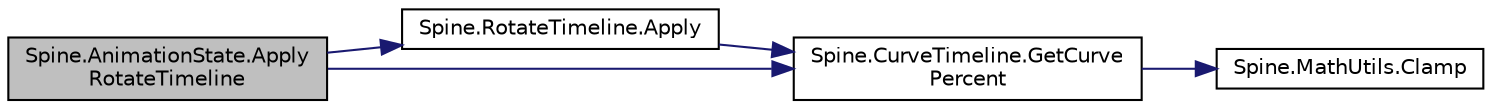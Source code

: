 digraph "Spine.AnimationState.ApplyRotateTimeline"
{
 // LATEX_PDF_SIZE
  edge [fontname="Helvetica",fontsize="10",labelfontname="Helvetica",labelfontsize="10"];
  node [fontname="Helvetica",fontsize="10",shape=record];
  rankdir="LR";
  Node1 [label="Spine.AnimationState.Apply\lRotateTimeline",height=0.2,width=0.4,color="black", fillcolor="grey75", style="filled", fontcolor="black",tooltip=" "];
  Node1 -> Node2 [color="midnightblue",fontsize="10",style="solid",fontname="Helvetica"];
  Node2 [label="Spine.RotateTimeline.Apply",height=0.2,width=0.4,color="black", fillcolor="white", style="filled",URL="$class_spine_1_1_rotate_timeline.html#a3b3e4cf2156400da2452f7d1c5ab3bdd",tooltip="Sets the value(s) for the specified time."];
  Node2 -> Node3 [color="midnightblue",fontsize="10",style="solid",fontname="Helvetica"];
  Node3 [label="Spine.CurveTimeline.GetCurve\lPercent",height=0.2,width=0.4,color="black", fillcolor="white", style="filled",URL="$class_spine_1_1_curve_timeline.html#aecaa64a855f59f759923bd2edc0f71a5",tooltip=" "];
  Node3 -> Node4 [color="midnightblue",fontsize="10",style="solid",fontname="Helvetica"];
  Node4 [label="Spine.MathUtils.Clamp",height=0.2,width=0.4,color="black", fillcolor="white", style="filled",URL="$class_spine_1_1_math_utils.html#a3b8ef063e95d6adf57582ded0defd8e7",tooltip=" "];
  Node1 -> Node3 [color="midnightblue",fontsize="10",style="solid",fontname="Helvetica"];
}
